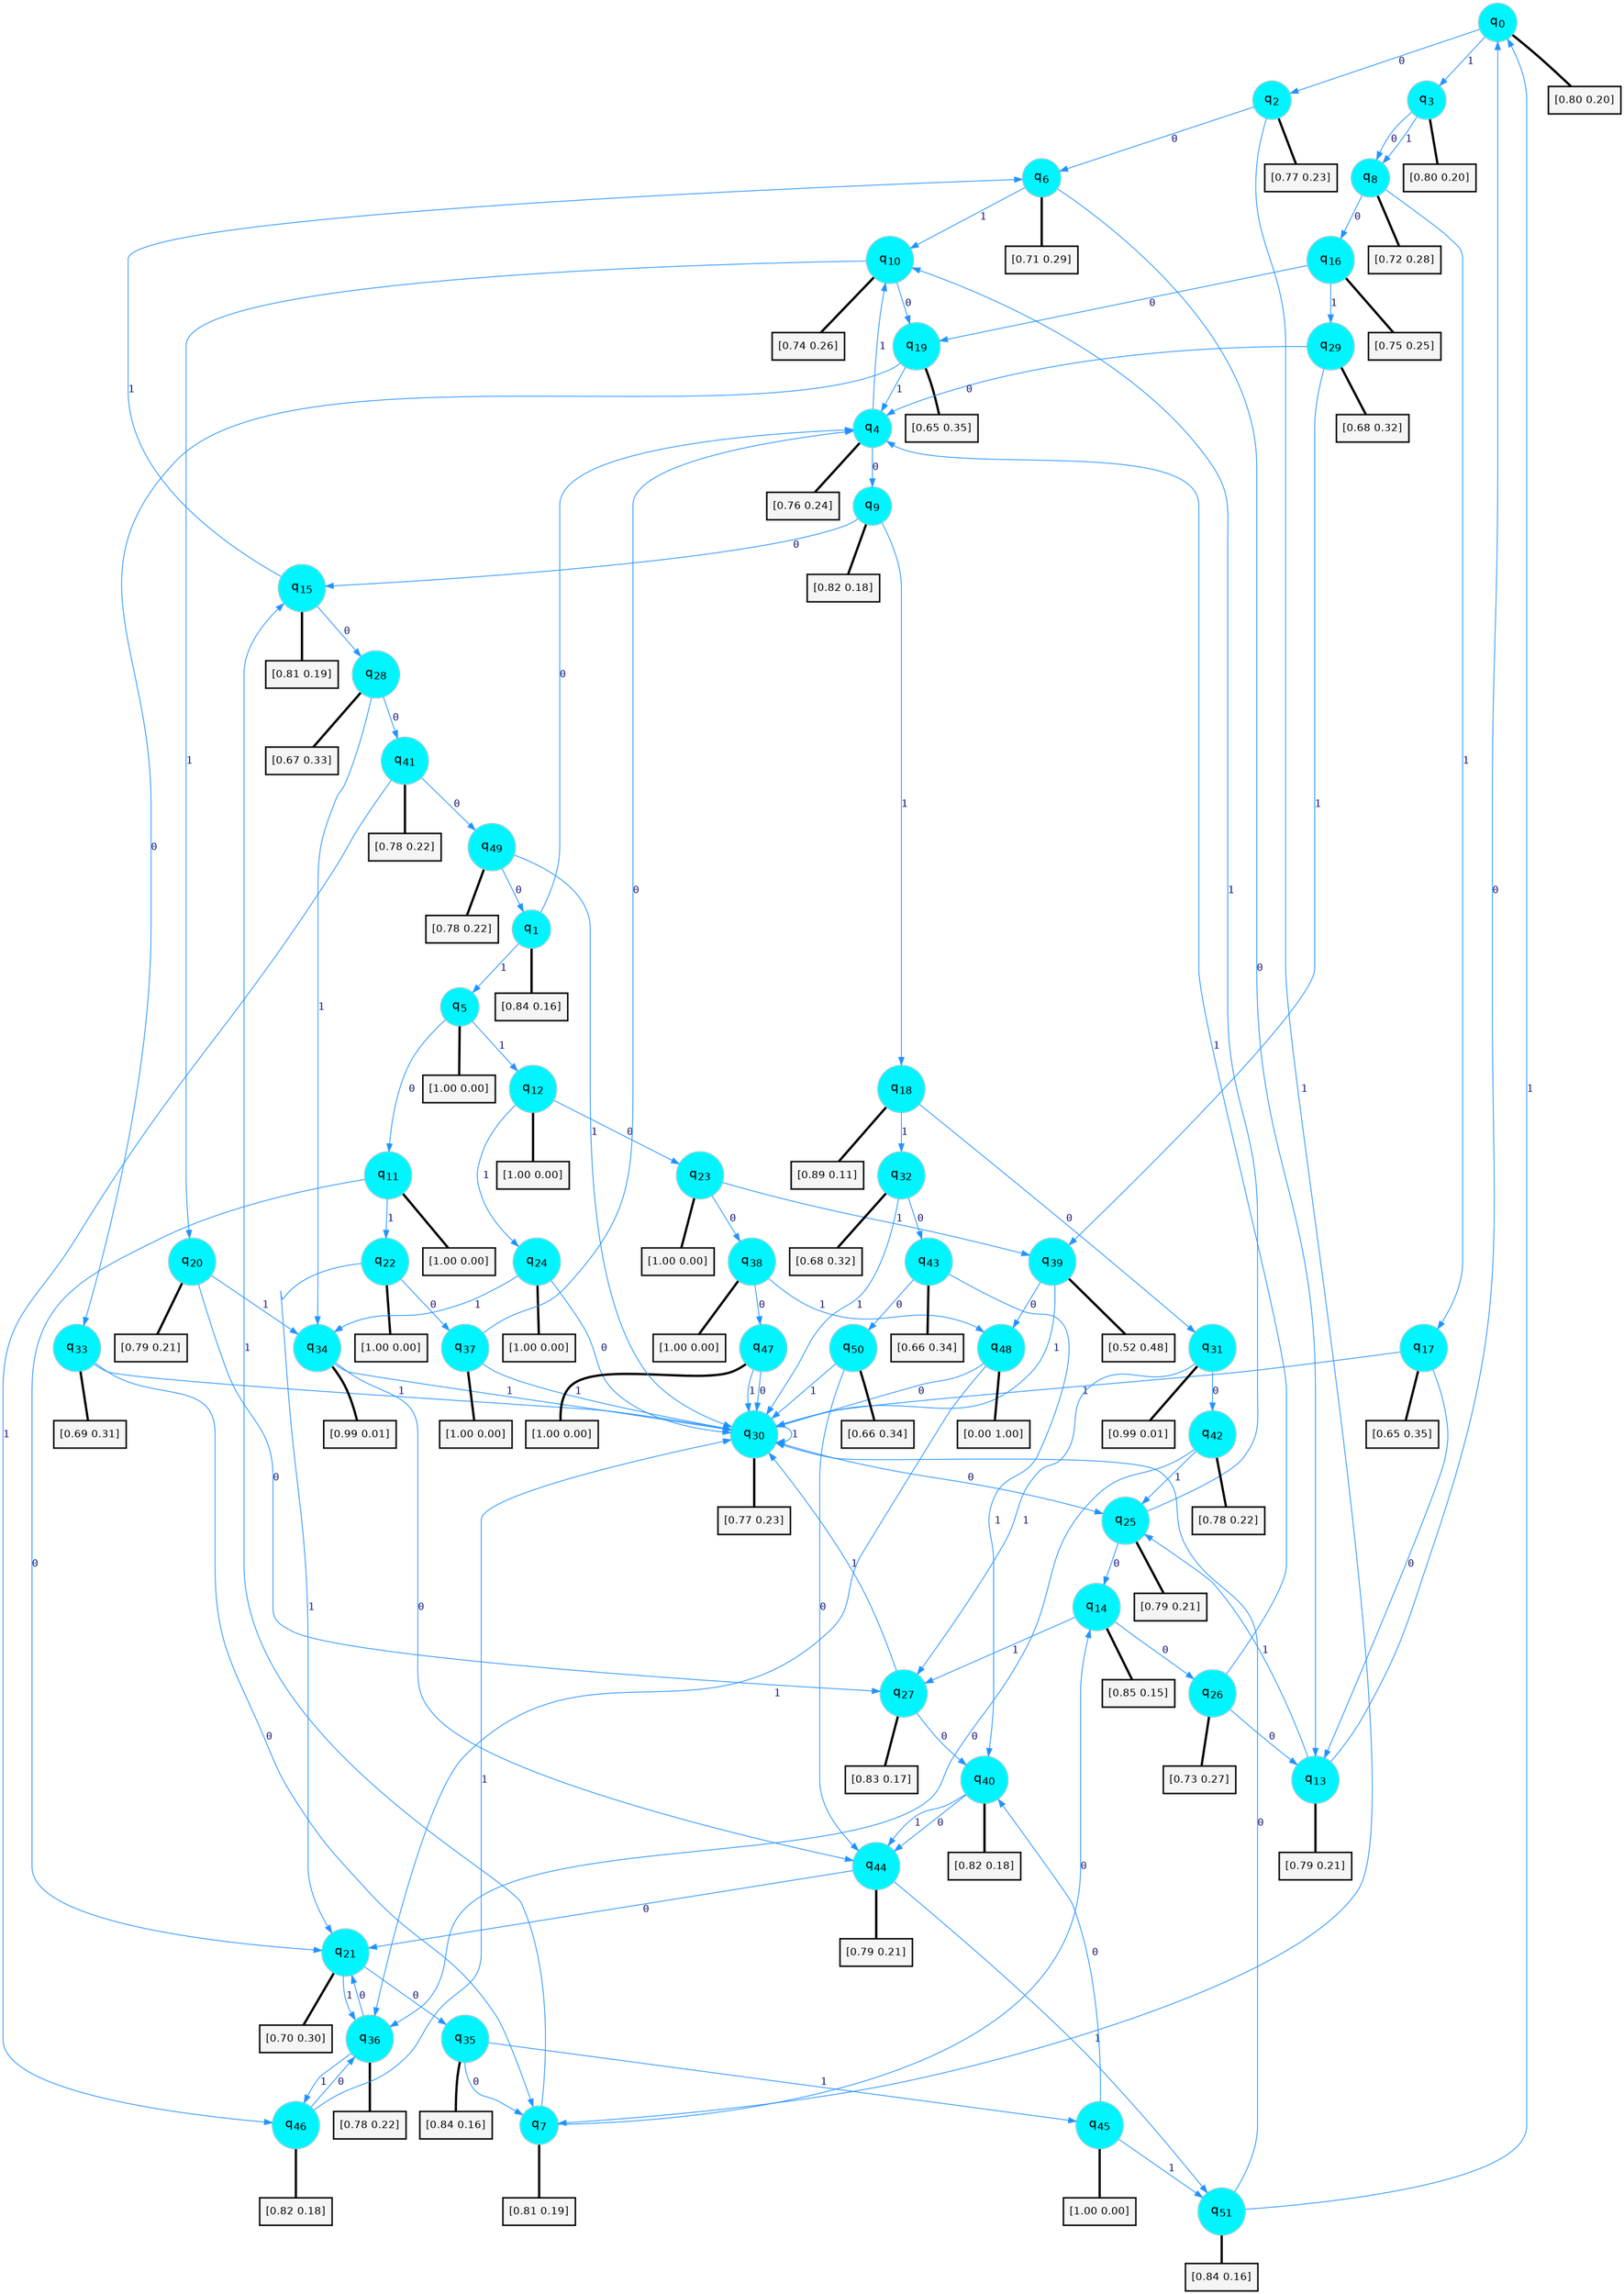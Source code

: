 digraph G {
graph [
bgcolor=transparent, dpi=300, rankdir=TD, size="40,25"];
node [
color=gray, fillcolor=turquoise1, fontcolor=black, fontname=Helvetica, fontsize=16, fontweight=bold, shape=circle, style=filled];
edge [
arrowsize=1, color=dodgerblue1, fontcolor=midnightblue, fontname=courier, fontweight=bold, penwidth=1, style=solid, weight=20];
0[label=<q<SUB>0</SUB>>];
1[label=<q<SUB>1</SUB>>];
2[label=<q<SUB>2</SUB>>];
3[label=<q<SUB>3</SUB>>];
4[label=<q<SUB>4</SUB>>];
5[label=<q<SUB>5</SUB>>];
6[label=<q<SUB>6</SUB>>];
7[label=<q<SUB>7</SUB>>];
8[label=<q<SUB>8</SUB>>];
9[label=<q<SUB>9</SUB>>];
10[label=<q<SUB>10</SUB>>];
11[label=<q<SUB>11</SUB>>];
12[label=<q<SUB>12</SUB>>];
13[label=<q<SUB>13</SUB>>];
14[label=<q<SUB>14</SUB>>];
15[label=<q<SUB>15</SUB>>];
16[label=<q<SUB>16</SUB>>];
17[label=<q<SUB>17</SUB>>];
18[label=<q<SUB>18</SUB>>];
19[label=<q<SUB>19</SUB>>];
20[label=<q<SUB>20</SUB>>];
21[label=<q<SUB>21</SUB>>];
22[label=<q<SUB>22</SUB>>];
23[label=<q<SUB>23</SUB>>];
24[label=<q<SUB>24</SUB>>];
25[label=<q<SUB>25</SUB>>];
26[label=<q<SUB>26</SUB>>];
27[label=<q<SUB>27</SUB>>];
28[label=<q<SUB>28</SUB>>];
29[label=<q<SUB>29</SUB>>];
30[label=<q<SUB>30</SUB>>];
31[label=<q<SUB>31</SUB>>];
32[label=<q<SUB>32</SUB>>];
33[label=<q<SUB>33</SUB>>];
34[label=<q<SUB>34</SUB>>];
35[label=<q<SUB>35</SUB>>];
36[label=<q<SUB>36</SUB>>];
37[label=<q<SUB>37</SUB>>];
38[label=<q<SUB>38</SUB>>];
39[label=<q<SUB>39</SUB>>];
40[label=<q<SUB>40</SUB>>];
41[label=<q<SUB>41</SUB>>];
42[label=<q<SUB>42</SUB>>];
43[label=<q<SUB>43</SUB>>];
44[label=<q<SUB>44</SUB>>];
45[label=<q<SUB>45</SUB>>];
46[label=<q<SUB>46</SUB>>];
47[label=<q<SUB>47</SUB>>];
48[label=<q<SUB>48</SUB>>];
49[label=<q<SUB>49</SUB>>];
50[label=<q<SUB>50</SUB>>];
51[label=<q<SUB>51</SUB>>];
52[label="[0.80 0.20]", shape=box,fontcolor=black, fontname=Helvetica, fontsize=14, penwidth=2, fillcolor=whitesmoke,color=black];
53[label="[0.84 0.16]", shape=box,fontcolor=black, fontname=Helvetica, fontsize=14, penwidth=2, fillcolor=whitesmoke,color=black];
54[label="[0.77 0.23]", shape=box,fontcolor=black, fontname=Helvetica, fontsize=14, penwidth=2, fillcolor=whitesmoke,color=black];
55[label="[0.80 0.20]", shape=box,fontcolor=black, fontname=Helvetica, fontsize=14, penwidth=2, fillcolor=whitesmoke,color=black];
56[label="[0.76 0.24]", shape=box,fontcolor=black, fontname=Helvetica, fontsize=14, penwidth=2, fillcolor=whitesmoke,color=black];
57[label="[1.00 0.00]", shape=box,fontcolor=black, fontname=Helvetica, fontsize=14, penwidth=2, fillcolor=whitesmoke,color=black];
58[label="[0.71 0.29]", shape=box,fontcolor=black, fontname=Helvetica, fontsize=14, penwidth=2, fillcolor=whitesmoke,color=black];
59[label="[0.81 0.19]", shape=box,fontcolor=black, fontname=Helvetica, fontsize=14, penwidth=2, fillcolor=whitesmoke,color=black];
60[label="[0.72 0.28]", shape=box,fontcolor=black, fontname=Helvetica, fontsize=14, penwidth=2, fillcolor=whitesmoke,color=black];
61[label="[0.82 0.18]", shape=box,fontcolor=black, fontname=Helvetica, fontsize=14, penwidth=2, fillcolor=whitesmoke,color=black];
62[label="[0.74 0.26]", shape=box,fontcolor=black, fontname=Helvetica, fontsize=14, penwidth=2, fillcolor=whitesmoke,color=black];
63[label="[1.00 0.00]", shape=box,fontcolor=black, fontname=Helvetica, fontsize=14, penwidth=2, fillcolor=whitesmoke,color=black];
64[label="[1.00 0.00]", shape=box,fontcolor=black, fontname=Helvetica, fontsize=14, penwidth=2, fillcolor=whitesmoke,color=black];
65[label="[0.79 0.21]", shape=box,fontcolor=black, fontname=Helvetica, fontsize=14, penwidth=2, fillcolor=whitesmoke,color=black];
66[label="[0.85 0.15]", shape=box,fontcolor=black, fontname=Helvetica, fontsize=14, penwidth=2, fillcolor=whitesmoke,color=black];
67[label="[0.81 0.19]", shape=box,fontcolor=black, fontname=Helvetica, fontsize=14, penwidth=2, fillcolor=whitesmoke,color=black];
68[label="[0.75 0.25]", shape=box,fontcolor=black, fontname=Helvetica, fontsize=14, penwidth=2, fillcolor=whitesmoke,color=black];
69[label="[0.65 0.35]", shape=box,fontcolor=black, fontname=Helvetica, fontsize=14, penwidth=2, fillcolor=whitesmoke,color=black];
70[label="[0.89 0.11]", shape=box,fontcolor=black, fontname=Helvetica, fontsize=14, penwidth=2, fillcolor=whitesmoke,color=black];
71[label="[0.65 0.35]", shape=box,fontcolor=black, fontname=Helvetica, fontsize=14, penwidth=2, fillcolor=whitesmoke,color=black];
72[label="[0.79 0.21]", shape=box,fontcolor=black, fontname=Helvetica, fontsize=14, penwidth=2, fillcolor=whitesmoke,color=black];
73[label="[0.70 0.30]", shape=box,fontcolor=black, fontname=Helvetica, fontsize=14, penwidth=2, fillcolor=whitesmoke,color=black];
74[label="[1.00 0.00]", shape=box,fontcolor=black, fontname=Helvetica, fontsize=14, penwidth=2, fillcolor=whitesmoke,color=black];
75[label="[1.00 0.00]", shape=box,fontcolor=black, fontname=Helvetica, fontsize=14, penwidth=2, fillcolor=whitesmoke,color=black];
76[label="[1.00 0.00]", shape=box,fontcolor=black, fontname=Helvetica, fontsize=14, penwidth=2, fillcolor=whitesmoke,color=black];
77[label="[0.79 0.21]", shape=box,fontcolor=black, fontname=Helvetica, fontsize=14, penwidth=2, fillcolor=whitesmoke,color=black];
78[label="[0.73 0.27]", shape=box,fontcolor=black, fontname=Helvetica, fontsize=14, penwidth=2, fillcolor=whitesmoke,color=black];
79[label="[0.83 0.17]", shape=box,fontcolor=black, fontname=Helvetica, fontsize=14, penwidth=2, fillcolor=whitesmoke,color=black];
80[label="[0.67 0.33]", shape=box,fontcolor=black, fontname=Helvetica, fontsize=14, penwidth=2, fillcolor=whitesmoke,color=black];
81[label="[0.68 0.32]", shape=box,fontcolor=black, fontname=Helvetica, fontsize=14, penwidth=2, fillcolor=whitesmoke,color=black];
82[label="[0.77 0.23]", shape=box,fontcolor=black, fontname=Helvetica, fontsize=14, penwidth=2, fillcolor=whitesmoke,color=black];
83[label="[0.99 0.01]", shape=box,fontcolor=black, fontname=Helvetica, fontsize=14, penwidth=2, fillcolor=whitesmoke,color=black];
84[label="[0.68 0.32]", shape=box,fontcolor=black, fontname=Helvetica, fontsize=14, penwidth=2, fillcolor=whitesmoke,color=black];
85[label="[0.69 0.31]", shape=box,fontcolor=black, fontname=Helvetica, fontsize=14, penwidth=2, fillcolor=whitesmoke,color=black];
86[label="[0.99 0.01]", shape=box,fontcolor=black, fontname=Helvetica, fontsize=14, penwidth=2, fillcolor=whitesmoke,color=black];
87[label="[0.84 0.16]", shape=box,fontcolor=black, fontname=Helvetica, fontsize=14, penwidth=2, fillcolor=whitesmoke,color=black];
88[label="[0.78 0.22]", shape=box,fontcolor=black, fontname=Helvetica, fontsize=14, penwidth=2, fillcolor=whitesmoke,color=black];
89[label="[1.00 0.00]", shape=box,fontcolor=black, fontname=Helvetica, fontsize=14, penwidth=2, fillcolor=whitesmoke,color=black];
90[label="[1.00 0.00]", shape=box,fontcolor=black, fontname=Helvetica, fontsize=14, penwidth=2, fillcolor=whitesmoke,color=black];
91[label="[0.52 0.48]", shape=box,fontcolor=black, fontname=Helvetica, fontsize=14, penwidth=2, fillcolor=whitesmoke,color=black];
92[label="[0.82 0.18]", shape=box,fontcolor=black, fontname=Helvetica, fontsize=14, penwidth=2, fillcolor=whitesmoke,color=black];
93[label="[0.78 0.22]", shape=box,fontcolor=black, fontname=Helvetica, fontsize=14, penwidth=2, fillcolor=whitesmoke,color=black];
94[label="[0.78 0.22]", shape=box,fontcolor=black, fontname=Helvetica, fontsize=14, penwidth=2, fillcolor=whitesmoke,color=black];
95[label="[0.66 0.34]", shape=box,fontcolor=black, fontname=Helvetica, fontsize=14, penwidth=2, fillcolor=whitesmoke,color=black];
96[label="[0.79 0.21]", shape=box,fontcolor=black, fontname=Helvetica, fontsize=14, penwidth=2, fillcolor=whitesmoke,color=black];
97[label="[1.00 0.00]", shape=box,fontcolor=black, fontname=Helvetica, fontsize=14, penwidth=2, fillcolor=whitesmoke,color=black];
98[label="[0.82 0.18]", shape=box,fontcolor=black, fontname=Helvetica, fontsize=14, penwidth=2, fillcolor=whitesmoke,color=black];
99[label="[1.00 0.00]", shape=box,fontcolor=black, fontname=Helvetica, fontsize=14, penwidth=2, fillcolor=whitesmoke,color=black];
100[label="[0.00 1.00]", shape=box,fontcolor=black, fontname=Helvetica, fontsize=14, penwidth=2, fillcolor=whitesmoke,color=black];
101[label="[0.78 0.22]", shape=box,fontcolor=black, fontname=Helvetica, fontsize=14, penwidth=2, fillcolor=whitesmoke,color=black];
102[label="[0.66 0.34]", shape=box,fontcolor=black, fontname=Helvetica, fontsize=14, penwidth=2, fillcolor=whitesmoke,color=black];
103[label="[0.84 0.16]", shape=box,fontcolor=black, fontname=Helvetica, fontsize=14, penwidth=2, fillcolor=whitesmoke,color=black];
0->2 [label=0];
0->3 [label=1];
0->52 [arrowhead=none, penwidth=3,color=black];
1->4 [label=0];
1->5 [label=1];
1->53 [arrowhead=none, penwidth=3,color=black];
2->6 [label=0];
2->7 [label=1];
2->54 [arrowhead=none, penwidth=3,color=black];
3->8 [label=0];
3->8 [label=1];
3->55 [arrowhead=none, penwidth=3,color=black];
4->9 [label=0];
4->10 [label=1];
4->56 [arrowhead=none, penwidth=3,color=black];
5->11 [label=0];
5->12 [label=1];
5->57 [arrowhead=none, penwidth=3,color=black];
6->13 [label=0];
6->10 [label=1];
6->58 [arrowhead=none, penwidth=3,color=black];
7->14 [label=0];
7->15 [label=1];
7->59 [arrowhead=none, penwidth=3,color=black];
8->16 [label=0];
8->17 [label=1];
8->60 [arrowhead=none, penwidth=3,color=black];
9->15 [label=0];
9->18 [label=1];
9->61 [arrowhead=none, penwidth=3,color=black];
10->19 [label=0];
10->20 [label=1];
10->62 [arrowhead=none, penwidth=3,color=black];
11->21 [label=0];
11->22 [label=1];
11->63 [arrowhead=none, penwidth=3,color=black];
12->23 [label=0];
12->24 [label=1];
12->64 [arrowhead=none, penwidth=3,color=black];
13->0 [label=0];
13->25 [label=1];
13->65 [arrowhead=none, penwidth=3,color=black];
14->26 [label=0];
14->27 [label=1];
14->66 [arrowhead=none, penwidth=3,color=black];
15->28 [label=0];
15->6 [label=1];
15->67 [arrowhead=none, penwidth=3,color=black];
16->19 [label=0];
16->29 [label=1];
16->68 [arrowhead=none, penwidth=3,color=black];
17->13 [label=0];
17->30 [label=1];
17->69 [arrowhead=none, penwidth=3,color=black];
18->31 [label=0];
18->32 [label=1];
18->70 [arrowhead=none, penwidth=3,color=black];
19->33 [label=0];
19->4 [label=1];
19->71 [arrowhead=none, penwidth=3,color=black];
20->27 [label=0];
20->34 [label=1];
20->72 [arrowhead=none, penwidth=3,color=black];
21->35 [label=0];
21->36 [label=1];
21->73 [arrowhead=none, penwidth=3,color=black];
22->37 [label=0];
22->21 [label=1];
22->74 [arrowhead=none, penwidth=3,color=black];
23->38 [label=0];
23->39 [label=1];
23->75 [arrowhead=none, penwidth=3,color=black];
24->30 [label=0];
24->34 [label=1];
24->76 [arrowhead=none, penwidth=3,color=black];
25->14 [label=0];
25->10 [label=1];
25->77 [arrowhead=none, penwidth=3,color=black];
26->13 [label=0];
26->4 [label=1];
26->78 [arrowhead=none, penwidth=3,color=black];
27->40 [label=0];
27->30 [label=1];
27->79 [arrowhead=none, penwidth=3,color=black];
28->41 [label=0];
28->34 [label=1];
28->80 [arrowhead=none, penwidth=3,color=black];
29->4 [label=0];
29->39 [label=1];
29->81 [arrowhead=none, penwidth=3,color=black];
30->25 [label=0];
30->30 [label=1];
30->82 [arrowhead=none, penwidth=3,color=black];
31->42 [label=0];
31->27 [label=1];
31->83 [arrowhead=none, penwidth=3,color=black];
32->43 [label=0];
32->30 [label=1];
32->84 [arrowhead=none, penwidth=3,color=black];
33->7 [label=0];
33->30 [label=1];
33->85 [arrowhead=none, penwidth=3,color=black];
34->44 [label=0];
34->30 [label=1];
34->86 [arrowhead=none, penwidth=3,color=black];
35->7 [label=0];
35->45 [label=1];
35->87 [arrowhead=none, penwidth=3,color=black];
36->21 [label=0];
36->46 [label=1];
36->88 [arrowhead=none, penwidth=3,color=black];
37->4 [label=0];
37->30 [label=1];
37->89 [arrowhead=none, penwidth=3,color=black];
38->47 [label=0];
38->48 [label=1];
38->90 [arrowhead=none, penwidth=3,color=black];
39->48 [label=0];
39->30 [label=1];
39->91 [arrowhead=none, penwidth=3,color=black];
40->44 [label=0];
40->44 [label=1];
40->92 [arrowhead=none, penwidth=3,color=black];
41->49 [label=0];
41->46 [label=1];
41->93 [arrowhead=none, penwidth=3,color=black];
42->36 [label=0];
42->25 [label=1];
42->94 [arrowhead=none, penwidth=3,color=black];
43->50 [label=0];
43->40 [label=1];
43->95 [arrowhead=none, penwidth=3,color=black];
44->21 [label=0];
44->51 [label=1];
44->96 [arrowhead=none, penwidth=3,color=black];
45->40 [label=0];
45->51 [label=1];
45->97 [arrowhead=none, penwidth=3,color=black];
46->36 [label=0];
46->30 [label=1];
46->98 [arrowhead=none, penwidth=3,color=black];
47->30 [label=0];
47->30 [label=1];
47->99 [arrowhead=none, penwidth=3,color=black];
48->30 [label=0];
48->36 [label=1];
48->100 [arrowhead=none, penwidth=3,color=black];
49->1 [label=0];
49->30 [label=1];
49->101 [arrowhead=none, penwidth=3,color=black];
50->44 [label=0];
50->30 [label=1];
50->102 [arrowhead=none, penwidth=3,color=black];
51->30 [label=0];
51->0 [label=1];
51->103 [arrowhead=none, penwidth=3,color=black];
}
